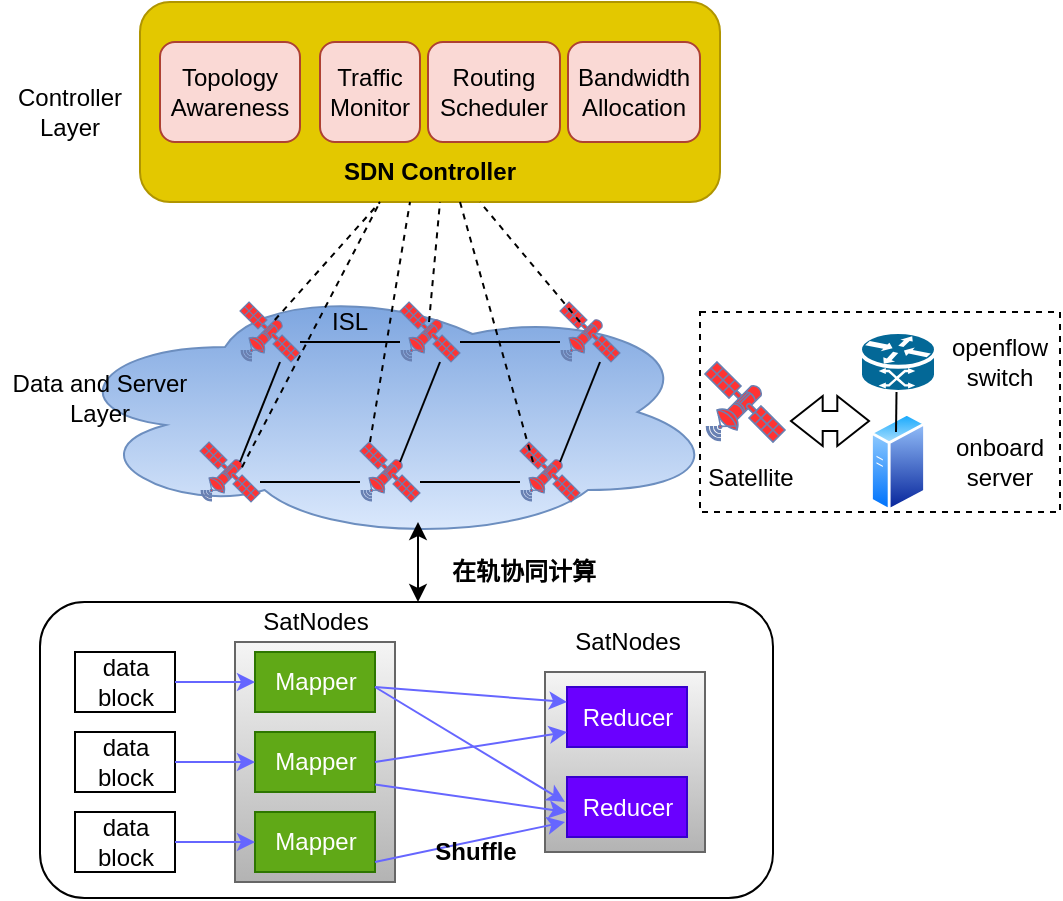 <mxfile version="17.2.4" type="github">
  <diagram id="6x0tves_oyiDU_aXKf4J" name="Page-1">
    <mxGraphModel dx="792" dy="605" grid="1" gridSize="10" guides="1" tooltips="1" connect="1" arrows="1" fold="1" page="1" pageScale="1" pageWidth="827" pageHeight="1169" math="0" shadow="0">
      <root>
        <mxCell id="0" />
        <mxCell id="1" parent="0" />
        <mxCell id="y6mpmKSTzWXl38O4Tl6H-1" value="" style="ellipse;shape=cloud;whiteSpace=wrap;html=1;fillColor=#dae8fc;gradientColor=#7ea6e0;strokeColor=#6c8ebf;gradientDirection=north;" vertex="1" parent="1">
          <mxGeometry x="130" y="350" width="330" height="130" as="geometry" />
        </mxCell>
        <mxCell id="y6mpmKSTzWXl38O4Tl6H-4" value="" style="fontColor=#0066CC;verticalAlign=top;verticalLabelPosition=bottom;labelPosition=center;align=center;html=1;outlineConnect=0;fillColor=#FF3333;strokeColor=#6881B3;gradientColor=none;gradientDirection=north;strokeWidth=2;shape=mxgraph.networks.satellite;" vertex="1" parent="1">
          <mxGeometry x="220" y="360" width="30" height="30" as="geometry" />
        </mxCell>
        <mxCell id="y6mpmKSTzWXl38O4Tl6H-5" value="" style="endArrow=none;html=1;rounded=0;" edge="1" parent="1">
          <mxGeometry width="50" height="50" relative="1" as="geometry">
            <mxPoint x="250" y="380" as="sourcePoint" />
            <mxPoint x="300" y="380" as="targetPoint" />
          </mxGeometry>
        </mxCell>
        <mxCell id="y6mpmKSTzWXl38O4Tl6H-10" value="" style="fontColor=#0066CC;verticalAlign=top;verticalLabelPosition=bottom;labelPosition=center;align=center;html=1;outlineConnect=0;fillColor=#FF3333;strokeColor=#6881B3;gradientColor=none;gradientDirection=north;strokeWidth=2;shape=mxgraph.networks.satellite;" vertex="1" parent="1">
          <mxGeometry x="300" y="360" width="30" height="30" as="geometry" />
        </mxCell>
        <mxCell id="y6mpmKSTzWXl38O4Tl6H-12" value="" style="endArrow=none;html=1;rounded=0;" edge="1" parent="1">
          <mxGeometry width="50" height="50" relative="1" as="geometry">
            <mxPoint x="330" y="380" as="sourcePoint" />
            <mxPoint x="380" y="380" as="targetPoint" />
          </mxGeometry>
        </mxCell>
        <mxCell id="y6mpmKSTzWXl38O4Tl6H-13" value="" style="fontColor=#0066CC;verticalAlign=top;verticalLabelPosition=bottom;labelPosition=center;align=center;html=1;outlineConnect=0;fillColor=#FF3333;strokeColor=#6881B3;gradientColor=none;gradientDirection=north;strokeWidth=2;shape=mxgraph.networks.satellite;" vertex="1" parent="1">
          <mxGeometry x="380" y="360" width="30" height="30" as="geometry" />
        </mxCell>
        <mxCell id="y6mpmKSTzWXl38O4Tl6H-14" value="" style="fontColor=#0066CC;verticalAlign=top;verticalLabelPosition=bottom;labelPosition=center;align=center;html=1;outlineConnect=0;fillColor=#FF3333;strokeColor=#6881B3;gradientColor=none;gradientDirection=north;strokeWidth=2;shape=mxgraph.networks.satellite;" vertex="1" parent="1">
          <mxGeometry x="200" y="430" width="30" height="30" as="geometry" />
        </mxCell>
        <mxCell id="y6mpmKSTzWXl38O4Tl6H-15" value="" style="endArrow=none;html=1;rounded=0;" edge="1" parent="1">
          <mxGeometry width="50" height="50" relative="1" as="geometry">
            <mxPoint x="230" y="450" as="sourcePoint" />
            <mxPoint x="280" y="450" as="targetPoint" />
          </mxGeometry>
        </mxCell>
        <mxCell id="y6mpmKSTzWXl38O4Tl6H-16" value="" style="fontColor=#0066CC;verticalAlign=top;verticalLabelPosition=bottom;labelPosition=center;align=center;html=1;outlineConnect=0;fillColor=#FF3333;strokeColor=#6881B3;gradientColor=none;gradientDirection=north;strokeWidth=2;shape=mxgraph.networks.satellite;" vertex="1" parent="1">
          <mxGeometry x="280" y="430" width="30" height="30" as="geometry" />
        </mxCell>
        <mxCell id="y6mpmKSTzWXl38O4Tl6H-17" value="" style="endArrow=none;html=1;rounded=0;" edge="1" parent="1">
          <mxGeometry width="50" height="50" relative="1" as="geometry">
            <mxPoint x="310" y="450" as="sourcePoint" />
            <mxPoint x="360" y="450" as="targetPoint" />
          </mxGeometry>
        </mxCell>
        <mxCell id="y6mpmKSTzWXl38O4Tl6H-18" value="" style="fontColor=#0066CC;verticalAlign=top;verticalLabelPosition=bottom;labelPosition=center;align=center;html=1;outlineConnect=0;fillColor=#FF3333;strokeColor=#6881B3;gradientColor=none;gradientDirection=north;strokeWidth=2;shape=mxgraph.networks.satellite;" vertex="1" parent="1">
          <mxGeometry x="360" y="430" width="30" height="30" as="geometry" />
        </mxCell>
        <mxCell id="y6mpmKSTzWXl38O4Tl6H-19" value="" style="endArrow=none;html=1;rounded=0;" edge="1" parent="1">
          <mxGeometry width="50" height="50" relative="1" as="geometry">
            <mxPoint x="220" y="440" as="sourcePoint" />
            <mxPoint x="240" y="390" as="targetPoint" />
          </mxGeometry>
        </mxCell>
        <mxCell id="y6mpmKSTzWXl38O4Tl6H-20" value="" style="endArrow=none;html=1;rounded=0;" edge="1" parent="1">
          <mxGeometry width="50" height="50" relative="1" as="geometry">
            <mxPoint x="300" y="440" as="sourcePoint" />
            <mxPoint x="320" y="390" as="targetPoint" />
          </mxGeometry>
        </mxCell>
        <mxCell id="y6mpmKSTzWXl38O4Tl6H-21" value="" style="endArrow=none;html=1;rounded=0;" edge="1" parent="1">
          <mxGeometry width="50" height="50" relative="1" as="geometry">
            <mxPoint x="380" y="440" as="sourcePoint" />
            <mxPoint x="400" y="390" as="targetPoint" />
          </mxGeometry>
        </mxCell>
        <mxCell id="y6mpmKSTzWXl38O4Tl6H-22" value="Data and Server Layer" style="text;html=1;strokeColor=none;fillColor=none;align=center;verticalAlign=middle;whiteSpace=wrap;rounded=0;" vertex="1" parent="1">
          <mxGeometry x="100" y="392.5" width="100" height="30" as="geometry" />
        </mxCell>
        <mxCell id="y6mpmKSTzWXl38O4Tl6H-23" value="ISL" style="text;html=1;strokeColor=none;fillColor=none;align=center;verticalAlign=middle;whiteSpace=wrap;rounded=0;" vertex="1" parent="1">
          <mxGeometry x="250" y="360" width="50" height="20" as="geometry" />
        </mxCell>
        <mxCell id="y6mpmKSTzWXl38O4Tl6H-33" value="" style="shape=mxgraph.cisco.routers.atm_router;sketch=0;html=1;pointerEvents=1;dashed=0;fillColor=#036897;strokeColor=#ffffff;strokeWidth=2;verticalLabelPosition=bottom;verticalAlign=top;align=center;outlineConnect=0;" vertex="1" parent="1">
          <mxGeometry x="530" y="375" width="38" height="30" as="geometry" />
        </mxCell>
        <mxCell id="y6mpmKSTzWXl38O4Tl6H-36" value="" style="aspect=fixed;perimeter=ellipsePerimeter;html=1;align=center;shadow=0;dashed=0;spacingTop=3;image;image=img/lib/active_directory/generic_server.svg;fillColor=#FF3333;gradientDirection=north;" vertex="1" parent="1">
          <mxGeometry x="535" y="415" width="28" height="50" as="geometry" />
        </mxCell>
        <mxCell id="y6mpmKSTzWXl38O4Tl6H-38" value="" style="endArrow=none;html=1;rounded=0;" edge="1" parent="1">
          <mxGeometry width="50" height="50" relative="1" as="geometry">
            <mxPoint x="548" y="425" as="sourcePoint" />
            <mxPoint x="548.25" y="405" as="targetPoint" />
          </mxGeometry>
        </mxCell>
        <mxCell id="y6mpmKSTzWXl38O4Tl6H-39" value="" style="fontColor=#0066CC;verticalAlign=top;verticalLabelPosition=bottom;labelPosition=center;align=center;html=1;outlineConnect=0;fillColor=#FF3333;strokeColor=#6881B3;gradientColor=none;gradientDirection=north;strokeWidth=2;shape=mxgraph.networks.satellite;" vertex="1" parent="1">
          <mxGeometry x="452.5" y="390" width="40" height="40" as="geometry" />
        </mxCell>
        <mxCell id="y6mpmKSTzWXl38O4Tl6H-43" value="" style="rounded=0;whiteSpace=wrap;html=1;dashed=1;fillColor=none;gradientDirection=north;" vertex="1" parent="1">
          <mxGeometry x="450" y="365" width="180" height="100" as="geometry" />
        </mxCell>
        <mxCell id="y6mpmKSTzWXl38O4Tl6H-44" value="" style="shape=flexArrow;endArrow=classic;startArrow=classic;html=1;rounded=0;endWidth=14;endSize=4.95;startWidth=14;startSize=4.95;" edge="1" parent="1">
          <mxGeometry width="100" height="100" relative="1" as="geometry">
            <mxPoint x="495" y="419.5" as="sourcePoint" />
            <mxPoint x="535" y="419.5" as="targetPoint" />
          </mxGeometry>
        </mxCell>
        <mxCell id="y6mpmKSTzWXl38O4Tl6H-45" value="openflow&lt;br&gt;switch" style="text;html=1;strokeColor=none;fillColor=none;align=center;verticalAlign=middle;whiteSpace=wrap;rounded=0;dashed=1;" vertex="1" parent="1">
          <mxGeometry x="570" y="375" width="60" height="30" as="geometry" />
        </mxCell>
        <mxCell id="y6mpmKSTzWXl38O4Tl6H-46" value="onboard&lt;br&gt;server" style="text;html=1;strokeColor=none;fillColor=none;align=center;verticalAlign=middle;whiteSpace=wrap;rounded=0;dashed=1;" vertex="1" parent="1">
          <mxGeometry x="570" y="422.5" width="60" height="35" as="geometry" />
        </mxCell>
        <mxCell id="y6mpmKSTzWXl38O4Tl6H-48" value="" style="rounded=1;whiteSpace=wrap;html=1;fillColor=#e3c800;gradientDirection=north;strokeWidth=1;strokeColor=#B09500;fontColor=#000000;" vertex="1" parent="1">
          <mxGeometry x="170" y="210" width="290" height="100" as="geometry" />
        </mxCell>
        <mxCell id="y6mpmKSTzWXl38O4Tl6H-50" value="" style="endArrow=none;dashed=1;html=1;rounded=0;exitX=0.58;exitY=0.3;exitDx=0;exitDy=0;exitPerimeter=0;" edge="1" parent="1" source="y6mpmKSTzWXl38O4Tl6H-4">
          <mxGeometry width="50" height="50" relative="1" as="geometry">
            <mxPoint x="240" y="360" as="sourcePoint" />
            <mxPoint x="290" y="310" as="targetPoint" />
          </mxGeometry>
        </mxCell>
        <mxCell id="y6mpmKSTzWXl38O4Tl6H-51" value="" style="endArrow=none;dashed=1;html=1;rounded=0;" edge="1" parent="1">
          <mxGeometry width="50" height="50" relative="1" as="geometry">
            <mxPoint x="390" y="370" as="sourcePoint" />
            <mxPoint x="340" y="310" as="targetPoint" />
          </mxGeometry>
        </mxCell>
        <mxCell id="y6mpmKSTzWXl38O4Tl6H-53" value="" style="endArrow=none;dashed=1;html=1;rounded=0;" edge="1" parent="1">
          <mxGeometry width="50" height="50" relative="1" as="geometry">
            <mxPoint x="314.5" y="370" as="sourcePoint" />
            <mxPoint x="320" y="310" as="targetPoint" />
          </mxGeometry>
        </mxCell>
        <mxCell id="y6mpmKSTzWXl38O4Tl6H-55" value="" style="endArrow=none;dashed=1;html=1;rounded=0;exitX=0.7;exitY=0.42;exitDx=0;exitDy=0;exitPerimeter=0;" edge="1" parent="1" source="y6mpmKSTzWXl38O4Tl6H-14">
          <mxGeometry width="50" height="50" relative="1" as="geometry">
            <mxPoint x="240" y="410" as="sourcePoint" />
            <mxPoint x="290" y="310" as="targetPoint" />
          </mxGeometry>
        </mxCell>
        <mxCell id="y6mpmKSTzWXl38O4Tl6H-57" value="" style="endArrow=none;dashed=1;html=1;rounded=0;" edge="1" parent="1">
          <mxGeometry width="50" height="50" relative="1" as="geometry">
            <mxPoint x="285" y="430" as="sourcePoint" />
            <mxPoint x="305" y="310" as="targetPoint" />
          </mxGeometry>
        </mxCell>
        <mxCell id="y6mpmKSTzWXl38O4Tl6H-58" value="" style="endArrow=none;dashed=1;html=1;rounded=0;" edge="1" parent="1">
          <mxGeometry width="50" height="50" relative="1" as="geometry">
            <mxPoint x="366.5" y="440" as="sourcePoint" />
            <mxPoint x="330" y="310" as="targetPoint" />
          </mxGeometry>
        </mxCell>
        <mxCell id="y6mpmKSTzWXl38O4Tl6H-59" value="Controller&lt;br&gt;Layer" style="text;html=1;strokeColor=none;fillColor=none;align=center;verticalAlign=middle;whiteSpace=wrap;rounded=0;" vertex="1" parent="1">
          <mxGeometry x="100" y="250" width="70" height="30" as="geometry" />
        </mxCell>
        <mxCell id="y6mpmKSTzWXl38O4Tl6H-60" value="&lt;b&gt;SDN Controller&lt;/b&gt;" style="text;html=1;strokeColor=none;fillColor=none;align=center;verticalAlign=middle;whiteSpace=wrap;rounded=0;" vertex="1" parent="1">
          <mxGeometry x="265" y="280" width="100" height="30" as="geometry" />
        </mxCell>
        <mxCell id="y6mpmKSTzWXl38O4Tl6H-61" value="Routing&lt;br&gt;Scheduler" style="rounded=1;whiteSpace=wrap;html=1;strokeWidth=1;fillColor=#fad9d5;gradientDirection=north;strokeColor=#ae4132;" vertex="1" parent="1">
          <mxGeometry x="314" y="230" width="66" height="50" as="geometry" />
        </mxCell>
        <mxCell id="y6mpmKSTzWXl38O4Tl6H-62" value="Traffic&lt;br&gt;Monitor" style="rounded=1;whiteSpace=wrap;html=1;strokeWidth=1;fillColor=#fad9d5;gradientDirection=north;strokeColor=#ae4132;" vertex="1" parent="1">
          <mxGeometry x="260" y="230" width="50" height="50" as="geometry" />
        </mxCell>
        <mxCell id="y6mpmKSTzWXl38O4Tl6H-63" value="Topology&lt;br&gt;Awareness" style="rounded=1;whiteSpace=wrap;html=1;strokeWidth=1;fillColor=#fad9d5;gradientDirection=north;strokeColor=#ae4132;" vertex="1" parent="1">
          <mxGeometry x="180" y="230" width="70" height="50" as="geometry" />
        </mxCell>
        <mxCell id="y6mpmKSTzWXl38O4Tl6H-64" value="Bandwidth&lt;br&gt;Allocation" style="rounded=1;whiteSpace=wrap;html=1;strokeWidth=1;fillColor=#fad9d5;gradientDirection=north;strokeColor=#ae4132;" vertex="1" parent="1">
          <mxGeometry x="384" y="230" width="66" height="50" as="geometry" />
        </mxCell>
        <mxCell id="y6mpmKSTzWXl38O4Tl6H-65" value="" style="endArrow=classic;startArrow=classic;html=1;rounded=0;" edge="1" parent="1">
          <mxGeometry width="50" height="50" relative="1" as="geometry">
            <mxPoint x="309" y="510" as="sourcePoint" />
            <mxPoint x="309" y="470" as="targetPoint" />
          </mxGeometry>
        </mxCell>
        <mxCell id="y6mpmKSTzWXl38O4Tl6H-66" value="&lt;b&gt;在轨协同计算&lt;/b&gt;" style="text;html=1;strokeColor=none;fillColor=none;align=center;verticalAlign=middle;whiteSpace=wrap;rounded=0;" vertex="1" parent="1">
          <mxGeometry x="314" y="480" width="96" height="30" as="geometry" />
        </mxCell>
        <mxCell id="y6mpmKSTzWXl38O4Tl6H-68" value="" style="rounded=0;whiteSpace=wrap;html=1;strokeWidth=1;fillColor=#f5f5f5;gradientDirection=south;gradientColor=#b3b3b3;strokeColor=#666666;" vertex="1" parent="1">
          <mxGeometry x="217.5" y="530" width="80" height="120" as="geometry" />
        </mxCell>
        <mxCell id="y6mpmKSTzWXl38O4Tl6H-69" value="SatNodes" style="text;html=1;strokeColor=none;fillColor=none;align=center;verticalAlign=middle;whiteSpace=wrap;rounded=0;" vertex="1" parent="1">
          <mxGeometry x="227.5" y="510" width="60" height="20" as="geometry" />
        </mxCell>
        <mxCell id="y6mpmKSTzWXl38O4Tl6H-70" value="Mapper" style="rounded=0;whiteSpace=wrap;html=1;strokeWidth=1;fillColor=#60a917;gradientDirection=north;fontColor=#ffffff;strokeColor=#2D7600;" vertex="1" parent="1">
          <mxGeometry x="227.5" y="535" width="60" height="30" as="geometry" />
        </mxCell>
        <mxCell id="y6mpmKSTzWXl38O4Tl6H-71" value="Mapper" style="rounded=0;whiteSpace=wrap;html=1;strokeWidth=1;fillColor=#60a917;gradientDirection=north;fontColor=#ffffff;strokeColor=#2D7600;" vertex="1" parent="1">
          <mxGeometry x="227.5" y="575" width="60" height="30" as="geometry" />
        </mxCell>
        <mxCell id="y6mpmKSTzWXl38O4Tl6H-72" value="Mapper" style="rounded=0;whiteSpace=wrap;html=1;strokeWidth=1;fillColor=#60a917;gradientDirection=north;fontColor=#ffffff;strokeColor=#2D7600;" vertex="1" parent="1">
          <mxGeometry x="227.5" y="615" width="60" height="30" as="geometry" />
        </mxCell>
        <mxCell id="y6mpmKSTzWXl38O4Tl6H-73" value="" style="rounded=0;whiteSpace=wrap;html=1;strokeWidth=1;fillColor=#f5f5f5;gradientDirection=south;gradientColor=#b3b3b3;strokeColor=#666666;" vertex="1" parent="1">
          <mxGeometry x="372.5" y="545" width="80" height="90" as="geometry" />
        </mxCell>
        <mxCell id="y6mpmKSTzWXl38O4Tl6H-74" value="SatNodes" style="text;html=1;strokeColor=none;fillColor=none;align=center;verticalAlign=middle;whiteSpace=wrap;rounded=0;" vertex="1" parent="1">
          <mxGeometry x="383.5" y="520" width="60" height="20" as="geometry" />
        </mxCell>
        <mxCell id="y6mpmKSTzWXl38O4Tl6H-75" value="Reducer" style="rounded=0;whiteSpace=wrap;html=1;strokeWidth=1;fillColor=#6a00ff;gradientDirection=north;fontColor=#ffffff;strokeColor=#3700CC;" vertex="1" parent="1">
          <mxGeometry x="383.5" y="552.5" width="60" height="30" as="geometry" />
        </mxCell>
        <mxCell id="y6mpmKSTzWXl38O4Tl6H-78" value="Reducer" style="rounded=0;whiteSpace=wrap;html=1;strokeWidth=1;fillColor=#6a00ff;gradientDirection=north;fontColor=#ffffff;strokeColor=#3700CC;" vertex="1" parent="1">
          <mxGeometry x="383.5" y="597.5" width="60" height="30" as="geometry" />
        </mxCell>
        <mxCell id="y6mpmKSTzWXl38O4Tl6H-79" value="" style="endArrow=classic;html=1;rounded=0;strokeColor=#6666FF;entryX=0;entryY=0.25;entryDx=0;entryDy=0;" edge="1" parent="1" target="y6mpmKSTzWXl38O4Tl6H-75">
          <mxGeometry width="50" height="50" relative="1" as="geometry">
            <mxPoint x="287.5" y="552.5" as="sourcePoint" />
            <mxPoint x="377.5" y="575" as="targetPoint" />
          </mxGeometry>
        </mxCell>
        <mxCell id="y6mpmKSTzWXl38O4Tl6H-80" value="" style="endArrow=classic;html=1;rounded=0;strokeColor=#6666FF;" edge="1" parent="1">
          <mxGeometry width="50" height="50" relative="1" as="geometry">
            <mxPoint x="287.5" y="552.5" as="sourcePoint" />
            <mxPoint x="382.5" y="610" as="targetPoint" />
          </mxGeometry>
        </mxCell>
        <mxCell id="y6mpmKSTzWXl38O4Tl6H-82" value="" style="endArrow=classic;html=1;rounded=0;strokeColor=#6666FF;exitX=1;exitY=0.5;exitDx=0;exitDy=0;" edge="1" parent="1" source="y6mpmKSTzWXl38O4Tl6H-71">
          <mxGeometry width="50" height="50" relative="1" as="geometry">
            <mxPoint x="292.5" y="590" as="sourcePoint" />
            <mxPoint x="383.5" y="575" as="targetPoint" />
          </mxGeometry>
        </mxCell>
        <mxCell id="y6mpmKSTzWXl38O4Tl6H-83" value="" style="endArrow=classic;html=1;rounded=0;strokeColor=#6666FF;" edge="1" parent="1">
          <mxGeometry width="50" height="50" relative="1" as="geometry">
            <mxPoint x="287.5" y="601.25" as="sourcePoint" />
            <mxPoint x="383.5" y="615" as="targetPoint" />
          </mxGeometry>
        </mxCell>
        <mxCell id="y6mpmKSTzWXl38O4Tl6H-84" value="" style="endArrow=classic;html=1;rounded=0;strokeColor=#6666FF;" edge="1" parent="1">
          <mxGeometry width="50" height="50" relative="1" as="geometry">
            <mxPoint x="287.5" y="640" as="sourcePoint" />
            <mxPoint x="382.5" y="620" as="targetPoint" />
          </mxGeometry>
        </mxCell>
        <mxCell id="y6mpmKSTzWXl38O4Tl6H-85" value="&lt;b&gt;Shuffle&lt;/b&gt;" style="text;html=1;strokeColor=none;fillColor=none;align=center;verticalAlign=middle;whiteSpace=wrap;rounded=0;" vertex="1" parent="1">
          <mxGeometry x="307.5" y="627.5" width="60" height="15" as="geometry" />
        </mxCell>
        <mxCell id="y6mpmKSTzWXl38O4Tl6H-86" value="data block" style="rounded=0;whiteSpace=wrap;html=1;strokeWidth=1;fillColor=none;gradientDirection=south;" vertex="1" parent="1">
          <mxGeometry x="137.5" y="535" width="50" height="30" as="geometry" />
        </mxCell>
        <mxCell id="y6mpmKSTzWXl38O4Tl6H-87" value="" style="endArrow=classic;html=1;rounded=0;strokeColor=#6666FF;" edge="1" parent="1">
          <mxGeometry width="50" height="50" relative="1" as="geometry">
            <mxPoint x="187.5" y="550" as="sourcePoint" />
            <mxPoint x="227.5" y="550" as="targetPoint" />
          </mxGeometry>
        </mxCell>
        <mxCell id="y6mpmKSTzWXl38O4Tl6H-88" value="data block" style="rounded=0;whiteSpace=wrap;html=1;strokeWidth=1;fillColor=none;gradientDirection=south;" vertex="1" parent="1">
          <mxGeometry x="137.5" y="575" width="50" height="30" as="geometry" />
        </mxCell>
        <mxCell id="y6mpmKSTzWXl38O4Tl6H-89" value="" style="endArrow=classic;html=1;rounded=0;strokeColor=#6666FF;" edge="1" parent="1">
          <mxGeometry width="50" height="50" relative="1" as="geometry">
            <mxPoint x="187.5" y="590" as="sourcePoint" />
            <mxPoint x="227.5" y="590" as="targetPoint" />
          </mxGeometry>
        </mxCell>
        <mxCell id="y6mpmKSTzWXl38O4Tl6H-90" value="data block" style="rounded=0;whiteSpace=wrap;html=1;strokeWidth=1;fillColor=none;gradientDirection=south;" vertex="1" parent="1">
          <mxGeometry x="137.5" y="615" width="50" height="30" as="geometry" />
        </mxCell>
        <mxCell id="y6mpmKSTzWXl38O4Tl6H-91" value="" style="endArrow=classic;html=1;rounded=0;strokeColor=#6666FF;" edge="1" parent="1">
          <mxGeometry width="50" height="50" relative="1" as="geometry">
            <mxPoint x="187.5" y="630" as="sourcePoint" />
            <mxPoint x="227.5" y="630" as="targetPoint" />
          </mxGeometry>
        </mxCell>
        <mxCell id="y6mpmKSTzWXl38O4Tl6H-105" value="" style="rounded=1;whiteSpace=wrap;html=1;strokeWidth=1;fillColor=none;gradientDirection=south;" vertex="1" parent="1">
          <mxGeometry x="120" y="510" width="366.5" height="148" as="geometry" />
        </mxCell>
        <mxCell id="y6mpmKSTzWXl38O4Tl6H-106" value="Satellite" style="text;html=1;strokeColor=none;fillColor=none;align=center;verticalAlign=middle;whiteSpace=wrap;rounded=0;" vertex="1" parent="1">
          <mxGeometry x="450" y="437.5" width="51" height="20" as="geometry" />
        </mxCell>
      </root>
    </mxGraphModel>
  </diagram>
</mxfile>
